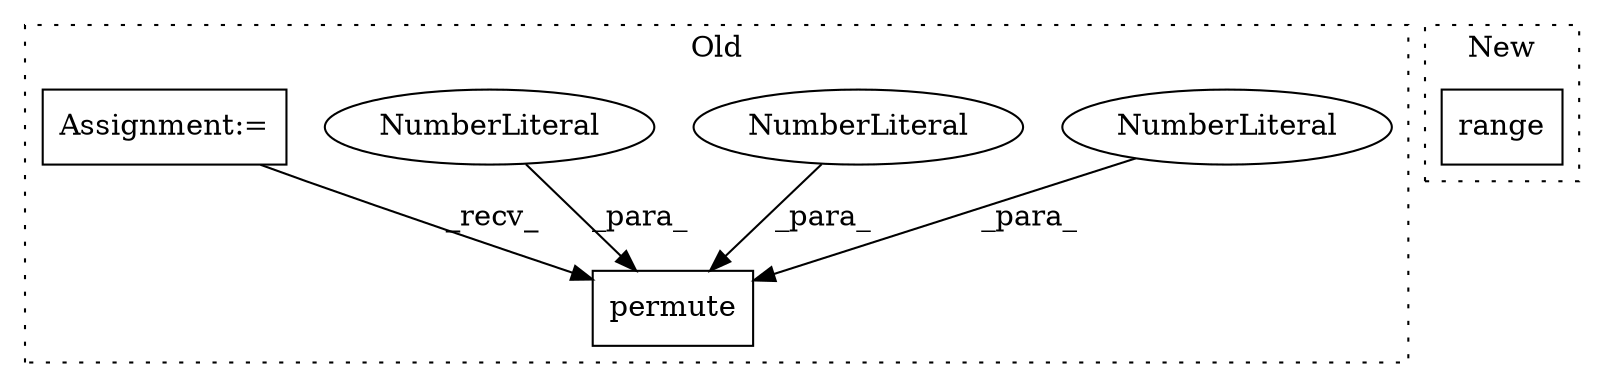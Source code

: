 digraph G {
subgraph cluster0 {
1 [label="permute" a="32" s="3887,3902" l="8,1" shape="box"];
3 [label="NumberLiteral" a="34" s="3897" l="1" shape="ellipse"];
4 [label="NumberLiteral" a="34" s="3899" l="1" shape="ellipse"];
5 [label="NumberLiteral" a="34" s="3901" l="1" shape="ellipse"];
6 [label="Assignment:=" a="7" s="3826" l="22" shape="box"];
label = "Old";
style="dotted";
}
subgraph cluster1 {
2 [label="range" a="32" s="5213,5229" l="6,1" shape="box"];
label = "New";
style="dotted";
}
3 -> 1 [label="_para_"];
4 -> 1 [label="_para_"];
5 -> 1 [label="_para_"];
6 -> 1 [label="_recv_"];
}